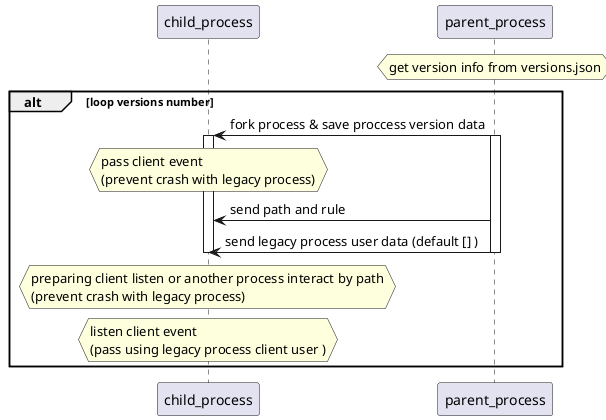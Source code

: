 @startuml

participant child_process
participant parent_process

hnote over parent_process
get version info from versions.json
endnote

alt loop versions number
parent_process -> child_process: fork process & save proccess version data
activate parent_process
activate child_process

hnote over child_process
pass client event 
(prevent crash with legacy process)
endnote

parent_process -> child_process: send path and rule

parent_process -> child_process: send legacy process user data (default [] )

deactivate child_process
deactivate parent_process

hnote over child_process
preparing client listen or another process interact by path
(prevent crash with legacy process)
endnote

hnote over child_process
listen client event
(pass using legacy process client user )
endnote

end
